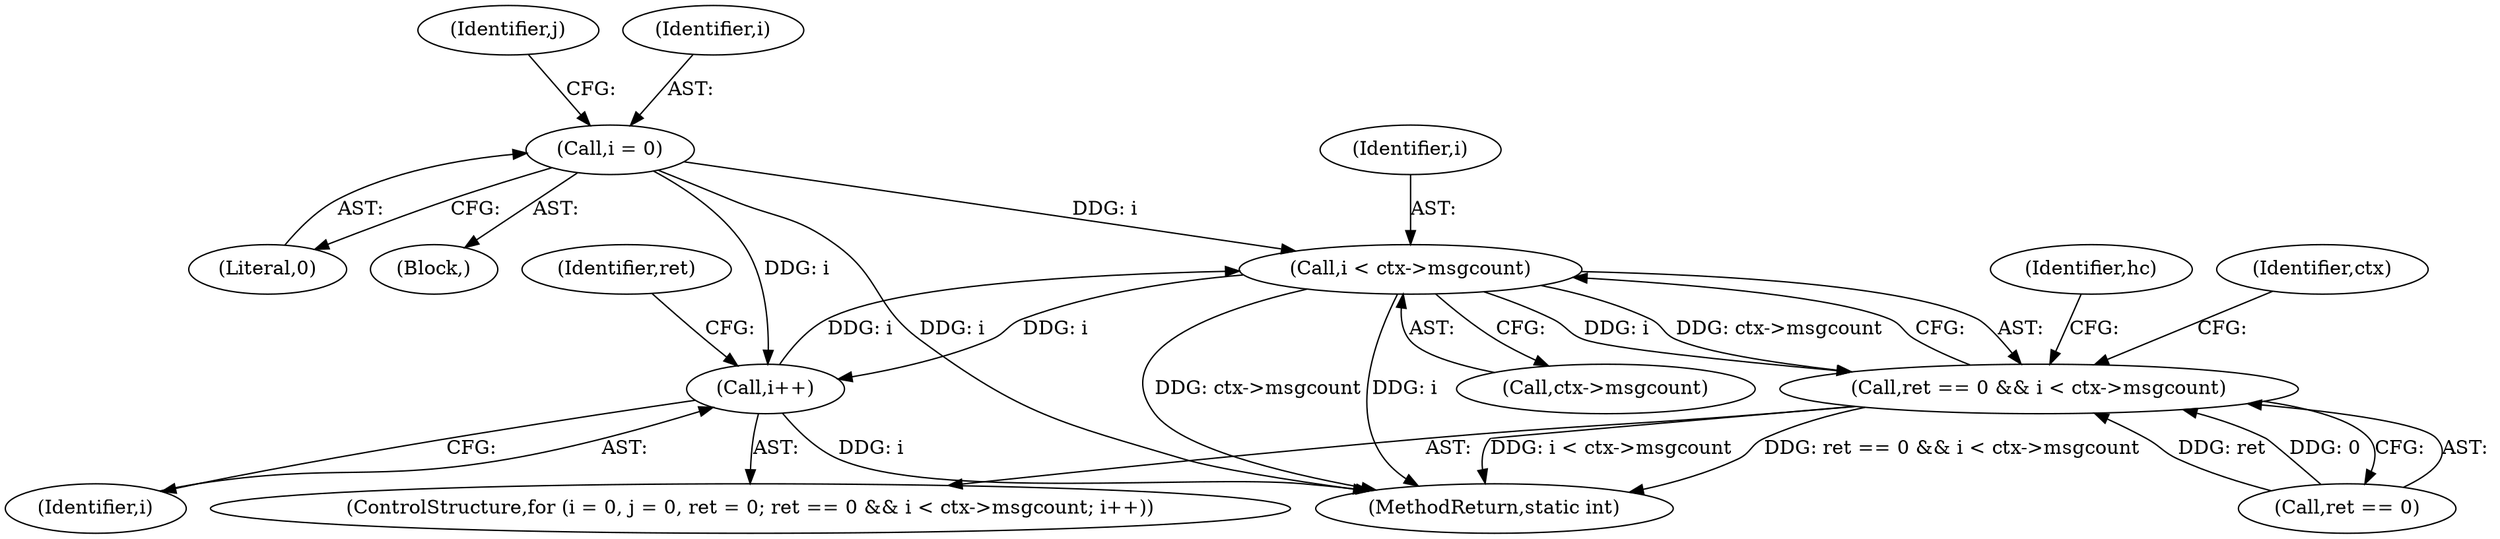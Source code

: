 digraph "0_neomutt_9bfab35522301794483f8f9ed60820bdec9be59e_3@pointer" {
"1000173" [label="(Call,i < ctx->msgcount)"];
"1000178" [label="(Call,i++)"];
"1000159" [label="(Call,i = 0)"];
"1000173" [label="(Call,i < ctx->msgcount)"];
"1000169" [label="(Call,ret == 0 && i < ctx->msgcount)"];
"1000161" [label="(Literal,0)"];
"1000159" [label="(Call,i = 0)"];
"1000351" [label="(MethodReturn,static int)"];
"1000157" [label="(ControlStructure,for (i = 0, j = 0, ret = 0; ret == 0 && i < ctx->msgcount; i++))"];
"1000170" [label="(Call,ret == 0)"];
"1000158" [label="(Block,)"];
"1000175" [label="(Call,ctx->msgcount)"];
"1000171" [label="(Identifier,ret)"];
"1000164" [label="(Identifier,j)"];
"1000300" [label="(Identifier,hc)"];
"1000178" [label="(Call,i++)"];
"1000174" [label="(Identifier,i)"];
"1000173" [label="(Call,i < ctx->msgcount)"];
"1000169" [label="(Call,ret == 0 && i < ctx->msgcount)"];
"1000160" [label="(Identifier,i)"];
"1000186" [label="(Identifier,ctx)"];
"1000179" [label="(Identifier,i)"];
"1000173" -> "1000169"  [label="AST: "];
"1000173" -> "1000175"  [label="CFG: "];
"1000174" -> "1000173"  [label="AST: "];
"1000175" -> "1000173"  [label="AST: "];
"1000169" -> "1000173"  [label="CFG: "];
"1000173" -> "1000351"  [label="DDG: i"];
"1000173" -> "1000351"  [label="DDG: ctx->msgcount"];
"1000173" -> "1000169"  [label="DDG: i"];
"1000173" -> "1000169"  [label="DDG: ctx->msgcount"];
"1000178" -> "1000173"  [label="DDG: i"];
"1000159" -> "1000173"  [label="DDG: i"];
"1000173" -> "1000178"  [label="DDG: i"];
"1000178" -> "1000157"  [label="AST: "];
"1000178" -> "1000179"  [label="CFG: "];
"1000179" -> "1000178"  [label="AST: "];
"1000171" -> "1000178"  [label="CFG: "];
"1000178" -> "1000351"  [label="DDG: i"];
"1000159" -> "1000178"  [label="DDG: i"];
"1000159" -> "1000158"  [label="AST: "];
"1000159" -> "1000161"  [label="CFG: "];
"1000160" -> "1000159"  [label="AST: "];
"1000161" -> "1000159"  [label="AST: "];
"1000164" -> "1000159"  [label="CFG: "];
"1000159" -> "1000351"  [label="DDG: i"];
"1000169" -> "1000157"  [label="AST: "];
"1000169" -> "1000170"  [label="CFG: "];
"1000170" -> "1000169"  [label="AST: "];
"1000186" -> "1000169"  [label="CFG: "];
"1000300" -> "1000169"  [label="CFG: "];
"1000169" -> "1000351"  [label="DDG: ret == 0 && i < ctx->msgcount"];
"1000169" -> "1000351"  [label="DDG: i < ctx->msgcount"];
"1000170" -> "1000169"  [label="DDG: ret"];
"1000170" -> "1000169"  [label="DDG: 0"];
}
